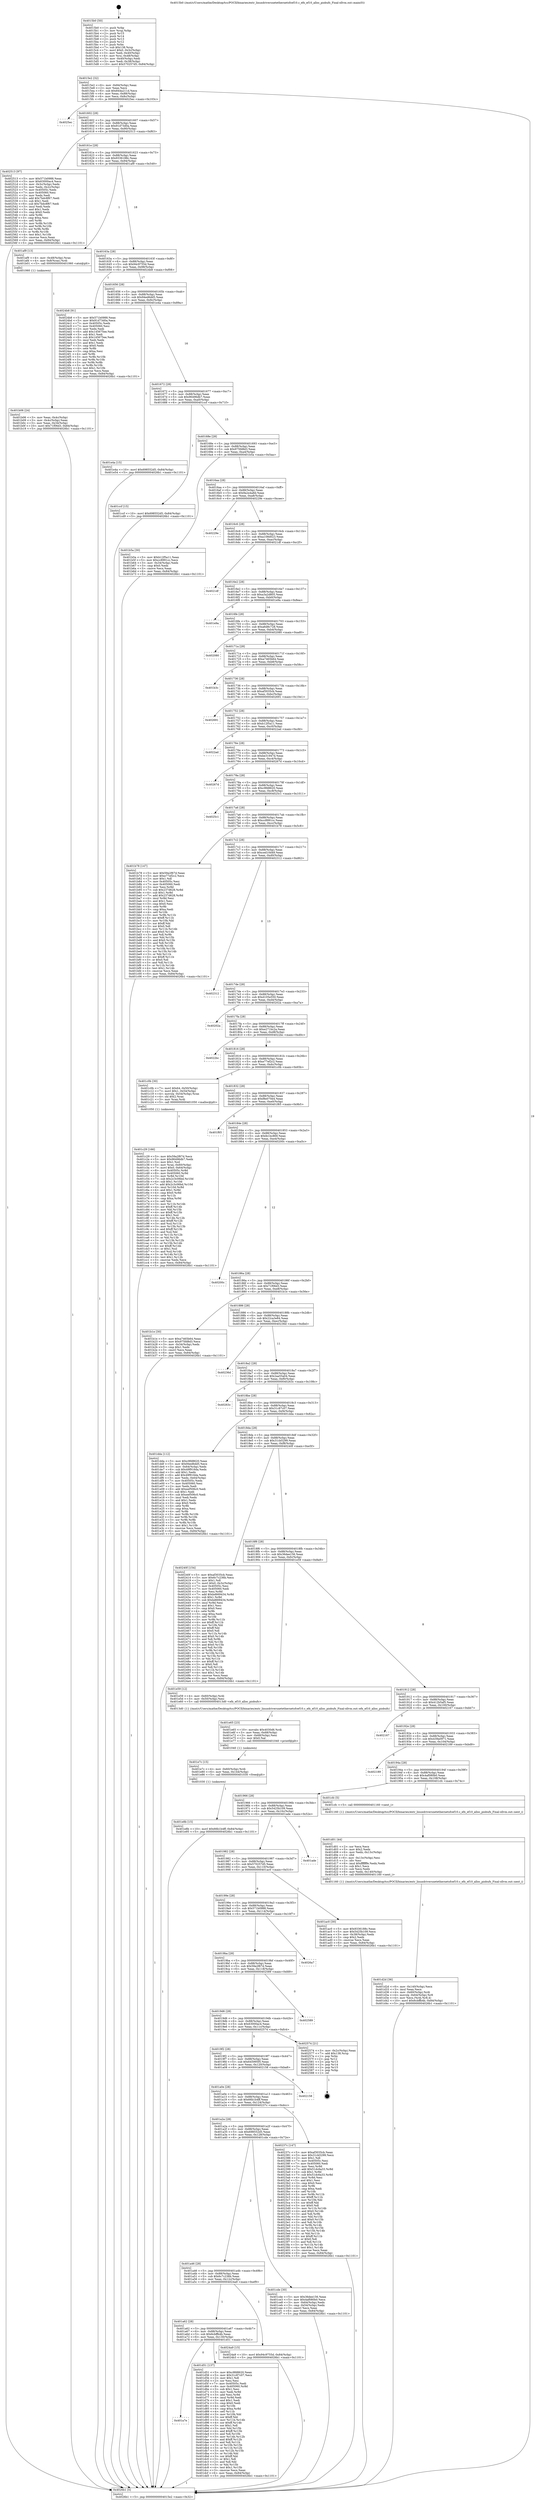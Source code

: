 digraph "0x4015b0" {
  label = "0x4015b0 (/mnt/c/Users/mathe/Desktop/tcc/POCII/binaries/extr_linuxdriversnetethernetsfcef10.c_efx_ef10_alloc_piobufs_Final-ollvm.out::main(0))"
  labelloc = "t"
  node[shape=record]

  Entry [label="",width=0.3,height=0.3,shape=circle,fillcolor=black,style=filled]
  "0x4015e2" [label="{
     0x4015e2 [32]\l
     | [instrs]\l
     &nbsp;&nbsp;0x4015e2 \<+6\>: mov -0x84(%rbp),%eax\l
     &nbsp;&nbsp;0x4015e8 \<+2\>: mov %eax,%ecx\l
     &nbsp;&nbsp;0x4015ea \<+6\>: sub $0x844a211d,%ecx\l
     &nbsp;&nbsp;0x4015f0 \<+6\>: mov %eax,-0x88(%rbp)\l
     &nbsp;&nbsp;0x4015f6 \<+6\>: mov %ecx,-0x8c(%rbp)\l
     &nbsp;&nbsp;0x4015fc \<+6\>: je 00000000004025ec \<main+0x103c\>\l
  }"]
  "0x4025ec" [label="{
     0x4025ec\l
  }", style=dashed]
  "0x401602" [label="{
     0x401602 [28]\l
     | [instrs]\l
     &nbsp;&nbsp;0x401602 \<+5\>: jmp 0000000000401607 \<main+0x57\>\l
     &nbsp;&nbsp;0x401607 \<+6\>: mov -0x88(%rbp),%eax\l
     &nbsp;&nbsp;0x40160d \<+5\>: sub $0x91d73d0a,%eax\l
     &nbsp;&nbsp;0x401612 \<+6\>: mov %eax,-0x90(%rbp)\l
     &nbsp;&nbsp;0x401618 \<+6\>: je 0000000000402513 \<main+0xf63\>\l
  }"]
  Exit [label="",width=0.3,height=0.3,shape=circle,fillcolor=black,style=filled,peripheries=2]
  "0x402513" [label="{
     0x402513 [97]\l
     | [instrs]\l
     &nbsp;&nbsp;0x402513 \<+5\>: mov $0x571b0988,%eax\l
     &nbsp;&nbsp;0x402518 \<+5\>: mov $0x63000ac4,%ecx\l
     &nbsp;&nbsp;0x40251d \<+3\>: mov -0x3c(%rbp),%edx\l
     &nbsp;&nbsp;0x402520 \<+3\>: mov %edx,-0x2c(%rbp)\l
     &nbsp;&nbsp;0x402523 \<+7\>: mov 0x40505c,%edx\l
     &nbsp;&nbsp;0x40252a \<+7\>: mov 0x405060,%esi\l
     &nbsp;&nbsp;0x402531 \<+2\>: mov %edx,%edi\l
     &nbsp;&nbsp;0x402533 \<+6\>: add $0x7bdc8f67,%edi\l
     &nbsp;&nbsp;0x402539 \<+3\>: sub $0x1,%edi\l
     &nbsp;&nbsp;0x40253c \<+6\>: sub $0x7bdc8f67,%edi\l
     &nbsp;&nbsp;0x402542 \<+3\>: imul %edi,%edx\l
     &nbsp;&nbsp;0x402545 \<+3\>: and $0x1,%edx\l
     &nbsp;&nbsp;0x402548 \<+3\>: cmp $0x0,%edx\l
     &nbsp;&nbsp;0x40254b \<+4\>: sete %r8b\l
     &nbsp;&nbsp;0x40254f \<+3\>: cmp $0xa,%esi\l
     &nbsp;&nbsp;0x402552 \<+4\>: setl %r9b\l
     &nbsp;&nbsp;0x402556 \<+3\>: mov %r8b,%r10b\l
     &nbsp;&nbsp;0x402559 \<+3\>: and %r9b,%r10b\l
     &nbsp;&nbsp;0x40255c \<+3\>: xor %r9b,%r8b\l
     &nbsp;&nbsp;0x40255f \<+3\>: or %r8b,%r10b\l
     &nbsp;&nbsp;0x402562 \<+4\>: test $0x1,%r10b\l
     &nbsp;&nbsp;0x402566 \<+3\>: cmovne %ecx,%eax\l
     &nbsp;&nbsp;0x402569 \<+6\>: mov %eax,-0x84(%rbp)\l
     &nbsp;&nbsp;0x40256f \<+5\>: jmp 00000000004026b1 \<main+0x1101\>\l
  }"]
  "0x40161e" [label="{
     0x40161e [28]\l
     | [instrs]\l
     &nbsp;&nbsp;0x40161e \<+5\>: jmp 0000000000401623 \<main+0x73\>\l
     &nbsp;&nbsp;0x401623 \<+6\>: mov -0x88(%rbp),%eax\l
     &nbsp;&nbsp;0x401629 \<+5\>: sub $0x9336188c,%eax\l
     &nbsp;&nbsp;0x40162e \<+6\>: mov %eax,-0x94(%rbp)\l
     &nbsp;&nbsp;0x401634 \<+6\>: je 0000000000401af9 \<main+0x549\>\l
  }"]
  "0x401e8b" [label="{
     0x401e8b [15]\l
     | [instrs]\l
     &nbsp;&nbsp;0x401e8b \<+10\>: movl $0x66b1b4ff,-0x84(%rbp)\l
     &nbsp;&nbsp;0x401e95 \<+5\>: jmp 00000000004026b1 \<main+0x1101\>\l
  }"]
  "0x401af9" [label="{
     0x401af9 [13]\l
     | [instrs]\l
     &nbsp;&nbsp;0x401af9 \<+4\>: mov -0x48(%rbp),%rax\l
     &nbsp;&nbsp;0x401afd \<+4\>: mov 0x8(%rax),%rdi\l
     &nbsp;&nbsp;0x401b01 \<+5\>: call 0000000000401060 \<atoi@plt\>\l
     | [calls]\l
     &nbsp;&nbsp;0x401060 \{1\} (unknown)\l
  }"]
  "0x40163a" [label="{
     0x40163a [28]\l
     | [instrs]\l
     &nbsp;&nbsp;0x40163a \<+5\>: jmp 000000000040163f \<main+0x8f\>\l
     &nbsp;&nbsp;0x40163f \<+6\>: mov -0x88(%rbp),%eax\l
     &nbsp;&nbsp;0x401645 \<+5\>: sub $0x94c9755d,%eax\l
     &nbsp;&nbsp;0x40164a \<+6\>: mov %eax,-0x98(%rbp)\l
     &nbsp;&nbsp;0x401650 \<+6\>: je 00000000004024b8 \<main+0xf08\>\l
  }"]
  "0x401e7c" [label="{
     0x401e7c [15]\l
     | [instrs]\l
     &nbsp;&nbsp;0x401e7c \<+4\>: mov -0x60(%rbp),%rdi\l
     &nbsp;&nbsp;0x401e80 \<+6\>: mov %eax,-0x144(%rbp)\l
     &nbsp;&nbsp;0x401e86 \<+5\>: call 0000000000401030 \<free@plt\>\l
     | [calls]\l
     &nbsp;&nbsp;0x401030 \{1\} (unknown)\l
  }"]
  "0x4024b8" [label="{
     0x4024b8 [91]\l
     | [instrs]\l
     &nbsp;&nbsp;0x4024b8 \<+5\>: mov $0x571b0988,%eax\l
     &nbsp;&nbsp;0x4024bd \<+5\>: mov $0x91d73d0a,%ecx\l
     &nbsp;&nbsp;0x4024c2 \<+7\>: mov 0x40505c,%edx\l
     &nbsp;&nbsp;0x4024c9 \<+7\>: mov 0x405060,%esi\l
     &nbsp;&nbsp;0x4024d0 \<+2\>: mov %edx,%edi\l
     &nbsp;&nbsp;0x4024d2 \<+6\>: add $0x145675ee,%edi\l
     &nbsp;&nbsp;0x4024d8 \<+3\>: sub $0x1,%edi\l
     &nbsp;&nbsp;0x4024db \<+6\>: sub $0x145675ee,%edi\l
     &nbsp;&nbsp;0x4024e1 \<+3\>: imul %edi,%edx\l
     &nbsp;&nbsp;0x4024e4 \<+3\>: and $0x1,%edx\l
     &nbsp;&nbsp;0x4024e7 \<+3\>: cmp $0x0,%edx\l
     &nbsp;&nbsp;0x4024ea \<+4\>: sete %r8b\l
     &nbsp;&nbsp;0x4024ee \<+3\>: cmp $0xa,%esi\l
     &nbsp;&nbsp;0x4024f1 \<+4\>: setl %r9b\l
     &nbsp;&nbsp;0x4024f5 \<+3\>: mov %r8b,%r10b\l
     &nbsp;&nbsp;0x4024f8 \<+3\>: and %r9b,%r10b\l
     &nbsp;&nbsp;0x4024fb \<+3\>: xor %r9b,%r8b\l
     &nbsp;&nbsp;0x4024fe \<+3\>: or %r8b,%r10b\l
     &nbsp;&nbsp;0x402501 \<+4\>: test $0x1,%r10b\l
     &nbsp;&nbsp;0x402505 \<+3\>: cmovne %ecx,%eax\l
     &nbsp;&nbsp;0x402508 \<+6\>: mov %eax,-0x84(%rbp)\l
     &nbsp;&nbsp;0x40250e \<+5\>: jmp 00000000004026b1 \<main+0x1101\>\l
  }"]
  "0x401656" [label="{
     0x401656 [28]\l
     | [instrs]\l
     &nbsp;&nbsp;0x401656 \<+5\>: jmp 000000000040165b \<main+0xab\>\l
     &nbsp;&nbsp;0x40165b \<+6\>: mov -0x88(%rbp),%eax\l
     &nbsp;&nbsp;0x401661 \<+5\>: sub $0x94ed6dd5,%eax\l
     &nbsp;&nbsp;0x401666 \<+6\>: mov %eax,-0x9c(%rbp)\l
     &nbsp;&nbsp;0x40166c \<+6\>: je 0000000000401e4a \<main+0x89a\>\l
  }"]
  "0x401e65" [label="{
     0x401e65 [23]\l
     | [instrs]\l
     &nbsp;&nbsp;0x401e65 \<+10\>: movabs $0x4030d6,%rdi\l
     &nbsp;&nbsp;0x401e6f \<+3\>: mov %eax,-0x68(%rbp)\l
     &nbsp;&nbsp;0x401e72 \<+3\>: mov -0x68(%rbp),%esi\l
     &nbsp;&nbsp;0x401e75 \<+2\>: mov $0x0,%al\l
     &nbsp;&nbsp;0x401e77 \<+5\>: call 0000000000401040 \<printf@plt\>\l
     | [calls]\l
     &nbsp;&nbsp;0x401040 \{1\} (unknown)\l
  }"]
  "0x401e4a" [label="{
     0x401e4a [15]\l
     | [instrs]\l
     &nbsp;&nbsp;0x401e4a \<+10\>: movl $0x698552d5,-0x84(%rbp)\l
     &nbsp;&nbsp;0x401e54 \<+5\>: jmp 00000000004026b1 \<main+0x1101\>\l
  }"]
  "0x401672" [label="{
     0x401672 [28]\l
     | [instrs]\l
     &nbsp;&nbsp;0x401672 \<+5\>: jmp 0000000000401677 \<main+0xc7\>\l
     &nbsp;&nbsp;0x401677 \<+6\>: mov -0x88(%rbp),%eax\l
     &nbsp;&nbsp;0x40167d \<+5\>: sub $0x96496db7,%eax\l
     &nbsp;&nbsp;0x401682 \<+6\>: mov %eax,-0xa0(%rbp)\l
     &nbsp;&nbsp;0x401688 \<+6\>: je 0000000000401ccf \<main+0x71f\>\l
  }"]
  "0x401a7e" [label="{
     0x401a7e\l
  }", style=dashed]
  "0x401ccf" [label="{
     0x401ccf [15]\l
     | [instrs]\l
     &nbsp;&nbsp;0x401ccf \<+10\>: movl $0x698552d5,-0x84(%rbp)\l
     &nbsp;&nbsp;0x401cd9 \<+5\>: jmp 00000000004026b1 \<main+0x1101\>\l
  }"]
  "0x40168e" [label="{
     0x40168e [28]\l
     | [instrs]\l
     &nbsp;&nbsp;0x40168e \<+5\>: jmp 0000000000401693 \<main+0xe3\>\l
     &nbsp;&nbsp;0x401693 \<+6\>: mov -0x88(%rbp),%eax\l
     &nbsp;&nbsp;0x401699 \<+5\>: sub $0x975fd8d3,%eax\l
     &nbsp;&nbsp;0x40169e \<+6\>: mov %eax,-0xa4(%rbp)\l
     &nbsp;&nbsp;0x4016a4 \<+6\>: je 0000000000401b5a \<main+0x5aa\>\l
  }"]
  "0x401d51" [label="{
     0x401d51 [137]\l
     | [instrs]\l
     &nbsp;&nbsp;0x401d51 \<+5\>: mov $0xc9fd8620,%eax\l
     &nbsp;&nbsp;0x401d56 \<+5\>: mov $0x31c87c07,%ecx\l
     &nbsp;&nbsp;0x401d5b \<+2\>: mov $0x1,%dl\l
     &nbsp;&nbsp;0x401d5d \<+2\>: xor %esi,%esi\l
     &nbsp;&nbsp;0x401d5f \<+7\>: mov 0x40505c,%edi\l
     &nbsp;&nbsp;0x401d66 \<+8\>: mov 0x405060,%r8d\l
     &nbsp;&nbsp;0x401d6e \<+3\>: sub $0x1,%esi\l
     &nbsp;&nbsp;0x401d71 \<+3\>: mov %edi,%r9d\l
     &nbsp;&nbsp;0x401d74 \<+3\>: add %esi,%r9d\l
     &nbsp;&nbsp;0x401d77 \<+4\>: imul %r9d,%edi\l
     &nbsp;&nbsp;0x401d7b \<+3\>: and $0x1,%edi\l
     &nbsp;&nbsp;0x401d7e \<+3\>: cmp $0x0,%edi\l
     &nbsp;&nbsp;0x401d81 \<+4\>: sete %r10b\l
     &nbsp;&nbsp;0x401d85 \<+4\>: cmp $0xa,%r8d\l
     &nbsp;&nbsp;0x401d89 \<+4\>: setl %r11b\l
     &nbsp;&nbsp;0x401d8d \<+3\>: mov %r10b,%bl\l
     &nbsp;&nbsp;0x401d90 \<+3\>: xor $0xff,%bl\l
     &nbsp;&nbsp;0x401d93 \<+3\>: mov %r11b,%r14b\l
     &nbsp;&nbsp;0x401d96 \<+4\>: xor $0xff,%r14b\l
     &nbsp;&nbsp;0x401d9a \<+3\>: xor $0x1,%dl\l
     &nbsp;&nbsp;0x401d9d \<+3\>: mov %bl,%r15b\l
     &nbsp;&nbsp;0x401da0 \<+4\>: and $0xff,%r15b\l
     &nbsp;&nbsp;0x401da4 \<+3\>: and %dl,%r10b\l
     &nbsp;&nbsp;0x401da7 \<+3\>: mov %r14b,%r12b\l
     &nbsp;&nbsp;0x401daa \<+4\>: and $0xff,%r12b\l
     &nbsp;&nbsp;0x401dae \<+3\>: and %dl,%r11b\l
     &nbsp;&nbsp;0x401db1 \<+3\>: or %r10b,%r15b\l
     &nbsp;&nbsp;0x401db4 \<+3\>: or %r11b,%r12b\l
     &nbsp;&nbsp;0x401db7 \<+3\>: xor %r12b,%r15b\l
     &nbsp;&nbsp;0x401dba \<+3\>: or %r14b,%bl\l
     &nbsp;&nbsp;0x401dbd \<+3\>: xor $0xff,%bl\l
     &nbsp;&nbsp;0x401dc0 \<+3\>: or $0x1,%dl\l
     &nbsp;&nbsp;0x401dc3 \<+2\>: and %dl,%bl\l
     &nbsp;&nbsp;0x401dc5 \<+3\>: or %bl,%r15b\l
     &nbsp;&nbsp;0x401dc8 \<+4\>: test $0x1,%r15b\l
     &nbsp;&nbsp;0x401dcc \<+3\>: cmovne %ecx,%eax\l
     &nbsp;&nbsp;0x401dcf \<+6\>: mov %eax,-0x84(%rbp)\l
     &nbsp;&nbsp;0x401dd5 \<+5\>: jmp 00000000004026b1 \<main+0x1101\>\l
  }"]
  "0x401b5a" [label="{
     0x401b5a [30]\l
     | [instrs]\l
     &nbsp;&nbsp;0x401b5a \<+5\>: mov $0xb12f5a11,%eax\l
     &nbsp;&nbsp;0x401b5f \<+5\>: mov $0xcc8991cc,%ecx\l
     &nbsp;&nbsp;0x401b64 \<+3\>: mov -0x34(%rbp),%edx\l
     &nbsp;&nbsp;0x401b67 \<+3\>: cmp $0x0,%edx\l
     &nbsp;&nbsp;0x401b6a \<+3\>: cmove %ecx,%eax\l
     &nbsp;&nbsp;0x401b6d \<+6\>: mov %eax,-0x84(%rbp)\l
     &nbsp;&nbsp;0x401b73 \<+5\>: jmp 00000000004026b1 \<main+0x1101\>\l
  }"]
  "0x4016aa" [label="{
     0x4016aa [28]\l
     | [instrs]\l
     &nbsp;&nbsp;0x4016aa \<+5\>: jmp 00000000004016af \<main+0xff\>\l
     &nbsp;&nbsp;0x4016af \<+6\>: mov -0x88(%rbp),%eax\l
     &nbsp;&nbsp;0x4016b5 \<+5\>: sub $0x9a2e4a8d,%eax\l
     &nbsp;&nbsp;0x4016ba \<+6\>: mov %eax,-0xa8(%rbp)\l
     &nbsp;&nbsp;0x4016c0 \<+6\>: je 000000000040229e \<main+0xcee\>\l
  }"]
  "0x401a62" [label="{
     0x401a62 [28]\l
     | [instrs]\l
     &nbsp;&nbsp;0x401a62 \<+5\>: jmp 0000000000401a67 \<main+0x4b7\>\l
     &nbsp;&nbsp;0x401a67 \<+6\>: mov -0x88(%rbp),%eax\l
     &nbsp;&nbsp;0x401a6d \<+5\>: sub $0x6cbffb4b,%eax\l
     &nbsp;&nbsp;0x401a72 \<+6\>: mov %eax,-0x130(%rbp)\l
     &nbsp;&nbsp;0x401a78 \<+6\>: je 0000000000401d51 \<main+0x7a1\>\l
  }"]
  "0x40229e" [label="{
     0x40229e\l
  }", style=dashed]
  "0x4016c6" [label="{
     0x4016c6 [28]\l
     | [instrs]\l
     &nbsp;&nbsp;0x4016c6 \<+5\>: jmp 00000000004016cb \<main+0x11b\>\l
     &nbsp;&nbsp;0x4016cb \<+6\>: mov -0x88(%rbp),%eax\l
     &nbsp;&nbsp;0x4016d1 \<+5\>: sub $0xa108d023,%eax\l
     &nbsp;&nbsp;0x4016d6 \<+6\>: mov %eax,-0xac(%rbp)\l
     &nbsp;&nbsp;0x4016dc \<+6\>: je 00000000004021df \<main+0xc2f\>\l
  }"]
  "0x4024a9" [label="{
     0x4024a9 [15]\l
     | [instrs]\l
     &nbsp;&nbsp;0x4024a9 \<+10\>: movl $0x94c9755d,-0x84(%rbp)\l
     &nbsp;&nbsp;0x4024b3 \<+5\>: jmp 00000000004026b1 \<main+0x1101\>\l
  }"]
  "0x4021df" [label="{
     0x4021df\l
  }", style=dashed]
  "0x4016e2" [label="{
     0x4016e2 [28]\l
     | [instrs]\l
     &nbsp;&nbsp;0x4016e2 \<+5\>: jmp 00000000004016e7 \<main+0x137\>\l
     &nbsp;&nbsp;0x4016e7 \<+6\>: mov -0x88(%rbp),%eax\l
     &nbsp;&nbsp;0x4016ed \<+5\>: sub $0xa3a2d805,%eax\l
     &nbsp;&nbsp;0x4016f2 \<+6\>: mov %eax,-0xb0(%rbp)\l
     &nbsp;&nbsp;0x4016f8 \<+6\>: je 0000000000401e9a \<main+0x8ea\>\l
  }"]
  "0x401d2d" [label="{
     0x401d2d [36]\l
     | [instrs]\l
     &nbsp;&nbsp;0x401d2d \<+6\>: mov -0x140(%rbp),%ecx\l
     &nbsp;&nbsp;0x401d33 \<+3\>: imul %eax,%ecx\l
     &nbsp;&nbsp;0x401d36 \<+4\>: mov -0x60(%rbp),%rdi\l
     &nbsp;&nbsp;0x401d3a \<+4\>: movslq -0x64(%rbp),%r8\l
     &nbsp;&nbsp;0x401d3e \<+4\>: mov %ecx,(%rdi,%r8,4)\l
     &nbsp;&nbsp;0x401d42 \<+10\>: movl $0x6cbffb4b,-0x84(%rbp)\l
     &nbsp;&nbsp;0x401d4c \<+5\>: jmp 00000000004026b1 \<main+0x1101\>\l
  }"]
  "0x401e9a" [label="{
     0x401e9a\l
  }", style=dashed]
  "0x4016fe" [label="{
     0x4016fe [28]\l
     | [instrs]\l
     &nbsp;&nbsp;0x4016fe \<+5\>: jmp 0000000000401703 \<main+0x153\>\l
     &nbsp;&nbsp;0x401703 \<+6\>: mov -0x88(%rbp),%eax\l
     &nbsp;&nbsp;0x401709 \<+5\>: sub $0xa6d8c728,%eax\l
     &nbsp;&nbsp;0x40170e \<+6\>: mov %eax,-0xb4(%rbp)\l
     &nbsp;&nbsp;0x401714 \<+6\>: je 0000000000402080 \<main+0xad0\>\l
  }"]
  "0x401d01" [label="{
     0x401d01 [44]\l
     | [instrs]\l
     &nbsp;&nbsp;0x401d01 \<+2\>: xor %ecx,%ecx\l
     &nbsp;&nbsp;0x401d03 \<+5\>: mov $0x2,%edx\l
     &nbsp;&nbsp;0x401d08 \<+6\>: mov %edx,-0x13c(%rbp)\l
     &nbsp;&nbsp;0x401d0e \<+1\>: cltd\l
     &nbsp;&nbsp;0x401d0f \<+6\>: mov -0x13c(%rbp),%esi\l
     &nbsp;&nbsp;0x401d15 \<+2\>: idiv %esi\l
     &nbsp;&nbsp;0x401d17 \<+6\>: imul $0xfffffffe,%edx,%edx\l
     &nbsp;&nbsp;0x401d1d \<+3\>: sub $0x1,%ecx\l
     &nbsp;&nbsp;0x401d20 \<+2\>: sub %ecx,%edx\l
     &nbsp;&nbsp;0x401d22 \<+6\>: mov %edx,-0x140(%rbp)\l
     &nbsp;&nbsp;0x401d28 \<+5\>: call 0000000000401160 \<next_i\>\l
     | [calls]\l
     &nbsp;&nbsp;0x401160 \{1\} (/mnt/c/Users/mathe/Desktop/tcc/POCII/binaries/extr_linuxdriversnetethernetsfcef10.c_efx_ef10_alloc_piobufs_Final-ollvm.out::next_i)\l
  }"]
  "0x402080" [label="{
     0x402080\l
  }", style=dashed]
  "0x40171a" [label="{
     0x40171a [28]\l
     | [instrs]\l
     &nbsp;&nbsp;0x40171a \<+5\>: jmp 000000000040171f \<main+0x16f\>\l
     &nbsp;&nbsp;0x40171f \<+6\>: mov -0x88(%rbp),%eax\l
     &nbsp;&nbsp;0x401725 \<+5\>: sub $0xa7465b64,%eax\l
     &nbsp;&nbsp;0x40172a \<+6\>: mov %eax,-0xb8(%rbp)\l
     &nbsp;&nbsp;0x401730 \<+6\>: je 0000000000401b3c \<main+0x58c\>\l
  }"]
  "0x401a46" [label="{
     0x401a46 [28]\l
     | [instrs]\l
     &nbsp;&nbsp;0x401a46 \<+5\>: jmp 0000000000401a4b \<main+0x49b\>\l
     &nbsp;&nbsp;0x401a4b \<+6\>: mov -0x88(%rbp),%eax\l
     &nbsp;&nbsp;0x401a51 \<+5\>: sub $0x6c7c236b,%eax\l
     &nbsp;&nbsp;0x401a56 \<+6\>: mov %eax,-0x12c(%rbp)\l
     &nbsp;&nbsp;0x401a5c \<+6\>: je 00000000004024a9 \<main+0xef9\>\l
  }"]
  "0x401b3c" [label="{
     0x401b3c\l
  }", style=dashed]
  "0x401736" [label="{
     0x401736 [28]\l
     | [instrs]\l
     &nbsp;&nbsp;0x401736 \<+5\>: jmp 000000000040173b \<main+0x18b\>\l
     &nbsp;&nbsp;0x40173b \<+6\>: mov -0x88(%rbp),%eax\l
     &nbsp;&nbsp;0x401741 \<+5\>: sub $0xaf3035cb,%eax\l
     &nbsp;&nbsp;0x401746 \<+6\>: mov %eax,-0xbc(%rbp)\l
     &nbsp;&nbsp;0x40174c \<+6\>: je 0000000000402691 \<main+0x10e1\>\l
  }"]
  "0x401cde" [label="{
     0x401cde [30]\l
     | [instrs]\l
     &nbsp;&nbsp;0x401cde \<+5\>: mov $0x36dee156,%eax\l
     &nbsp;&nbsp;0x401ce3 \<+5\>: mov $0x4af080b0,%ecx\l
     &nbsp;&nbsp;0x401ce8 \<+3\>: mov -0x64(%rbp),%edx\l
     &nbsp;&nbsp;0x401ceb \<+3\>: cmp -0x54(%rbp),%edx\l
     &nbsp;&nbsp;0x401cee \<+3\>: cmovl %ecx,%eax\l
     &nbsp;&nbsp;0x401cf1 \<+6\>: mov %eax,-0x84(%rbp)\l
     &nbsp;&nbsp;0x401cf7 \<+5\>: jmp 00000000004026b1 \<main+0x1101\>\l
  }"]
  "0x402691" [label="{
     0x402691\l
  }", style=dashed]
  "0x401752" [label="{
     0x401752 [28]\l
     | [instrs]\l
     &nbsp;&nbsp;0x401752 \<+5\>: jmp 0000000000401757 \<main+0x1a7\>\l
     &nbsp;&nbsp;0x401757 \<+6\>: mov -0x88(%rbp),%eax\l
     &nbsp;&nbsp;0x40175d \<+5\>: sub $0xb12f5a11,%eax\l
     &nbsp;&nbsp;0x401762 \<+6\>: mov %eax,-0xc0(%rbp)\l
     &nbsp;&nbsp;0x401768 \<+6\>: je 00000000004022ad \<main+0xcfd\>\l
  }"]
  "0x401a2a" [label="{
     0x401a2a [28]\l
     | [instrs]\l
     &nbsp;&nbsp;0x401a2a \<+5\>: jmp 0000000000401a2f \<main+0x47f\>\l
     &nbsp;&nbsp;0x401a2f \<+6\>: mov -0x88(%rbp),%eax\l
     &nbsp;&nbsp;0x401a35 \<+5\>: sub $0x698552d5,%eax\l
     &nbsp;&nbsp;0x401a3a \<+6\>: mov %eax,-0x128(%rbp)\l
     &nbsp;&nbsp;0x401a40 \<+6\>: je 0000000000401cde \<main+0x72e\>\l
  }"]
  "0x4022ad" [label="{
     0x4022ad\l
  }", style=dashed]
  "0x40176e" [label="{
     0x40176e [28]\l
     | [instrs]\l
     &nbsp;&nbsp;0x40176e \<+5\>: jmp 0000000000401773 \<main+0x1c3\>\l
     &nbsp;&nbsp;0x401773 \<+6\>: mov -0x88(%rbp),%eax\l
     &nbsp;&nbsp;0x401779 \<+5\>: sub $0xbe31947d,%eax\l
     &nbsp;&nbsp;0x40177e \<+6\>: mov %eax,-0xc4(%rbp)\l
     &nbsp;&nbsp;0x401784 \<+6\>: je 000000000040267d \<main+0x10cd\>\l
  }"]
  "0x40237c" [label="{
     0x40237c [147]\l
     | [instrs]\l
     &nbsp;&nbsp;0x40237c \<+5\>: mov $0xaf3035cb,%eax\l
     &nbsp;&nbsp;0x402381 \<+5\>: mov $0x31cb5299,%ecx\l
     &nbsp;&nbsp;0x402386 \<+2\>: mov $0x1,%dl\l
     &nbsp;&nbsp;0x402388 \<+7\>: mov 0x40505c,%esi\l
     &nbsp;&nbsp;0x40238f \<+7\>: mov 0x405060,%edi\l
     &nbsp;&nbsp;0x402396 \<+3\>: mov %esi,%r8d\l
     &nbsp;&nbsp;0x402399 \<+7\>: add $0x51dc6a33,%r8d\l
     &nbsp;&nbsp;0x4023a0 \<+4\>: sub $0x1,%r8d\l
     &nbsp;&nbsp;0x4023a4 \<+7\>: sub $0x51dc6a33,%r8d\l
     &nbsp;&nbsp;0x4023ab \<+4\>: imul %r8d,%esi\l
     &nbsp;&nbsp;0x4023af \<+3\>: and $0x1,%esi\l
     &nbsp;&nbsp;0x4023b2 \<+3\>: cmp $0x0,%esi\l
     &nbsp;&nbsp;0x4023b5 \<+4\>: sete %r9b\l
     &nbsp;&nbsp;0x4023b9 \<+3\>: cmp $0xa,%edi\l
     &nbsp;&nbsp;0x4023bc \<+4\>: setl %r10b\l
     &nbsp;&nbsp;0x4023c0 \<+3\>: mov %r9b,%r11b\l
     &nbsp;&nbsp;0x4023c3 \<+4\>: xor $0xff,%r11b\l
     &nbsp;&nbsp;0x4023c7 \<+3\>: mov %r10b,%bl\l
     &nbsp;&nbsp;0x4023ca \<+3\>: xor $0xff,%bl\l
     &nbsp;&nbsp;0x4023cd \<+3\>: xor $0x0,%dl\l
     &nbsp;&nbsp;0x4023d0 \<+3\>: mov %r11b,%r14b\l
     &nbsp;&nbsp;0x4023d3 \<+4\>: and $0x0,%r14b\l
     &nbsp;&nbsp;0x4023d7 \<+3\>: and %dl,%r9b\l
     &nbsp;&nbsp;0x4023da \<+3\>: mov %bl,%r15b\l
     &nbsp;&nbsp;0x4023dd \<+4\>: and $0x0,%r15b\l
     &nbsp;&nbsp;0x4023e1 \<+3\>: and %dl,%r10b\l
     &nbsp;&nbsp;0x4023e4 \<+3\>: or %r9b,%r14b\l
     &nbsp;&nbsp;0x4023e7 \<+3\>: or %r10b,%r15b\l
     &nbsp;&nbsp;0x4023ea \<+3\>: xor %r15b,%r14b\l
     &nbsp;&nbsp;0x4023ed \<+3\>: or %bl,%r11b\l
     &nbsp;&nbsp;0x4023f0 \<+4\>: xor $0xff,%r11b\l
     &nbsp;&nbsp;0x4023f4 \<+3\>: or $0x0,%dl\l
     &nbsp;&nbsp;0x4023f7 \<+3\>: and %dl,%r11b\l
     &nbsp;&nbsp;0x4023fa \<+3\>: or %r11b,%r14b\l
     &nbsp;&nbsp;0x4023fd \<+4\>: test $0x1,%r14b\l
     &nbsp;&nbsp;0x402401 \<+3\>: cmovne %ecx,%eax\l
     &nbsp;&nbsp;0x402404 \<+6\>: mov %eax,-0x84(%rbp)\l
     &nbsp;&nbsp;0x40240a \<+5\>: jmp 00000000004026b1 \<main+0x1101\>\l
  }"]
  "0x40267d" [label="{
     0x40267d\l
  }", style=dashed]
  "0x40178a" [label="{
     0x40178a [28]\l
     | [instrs]\l
     &nbsp;&nbsp;0x40178a \<+5\>: jmp 000000000040178f \<main+0x1df\>\l
     &nbsp;&nbsp;0x40178f \<+6\>: mov -0x88(%rbp),%eax\l
     &nbsp;&nbsp;0x401795 \<+5\>: sub $0xc9fd8620,%eax\l
     &nbsp;&nbsp;0x40179a \<+6\>: mov %eax,-0xc8(%rbp)\l
     &nbsp;&nbsp;0x4017a0 \<+6\>: je 00000000004025c1 \<main+0x1011\>\l
  }"]
  "0x401a0e" [label="{
     0x401a0e [28]\l
     | [instrs]\l
     &nbsp;&nbsp;0x401a0e \<+5\>: jmp 0000000000401a13 \<main+0x463\>\l
     &nbsp;&nbsp;0x401a13 \<+6\>: mov -0x88(%rbp),%eax\l
     &nbsp;&nbsp;0x401a19 \<+5\>: sub $0x66b1b4ff,%eax\l
     &nbsp;&nbsp;0x401a1e \<+6\>: mov %eax,-0x124(%rbp)\l
     &nbsp;&nbsp;0x401a24 \<+6\>: je 000000000040237c \<main+0xdcc\>\l
  }"]
  "0x4025c1" [label="{
     0x4025c1\l
  }", style=dashed]
  "0x4017a6" [label="{
     0x4017a6 [28]\l
     | [instrs]\l
     &nbsp;&nbsp;0x4017a6 \<+5\>: jmp 00000000004017ab \<main+0x1fb\>\l
     &nbsp;&nbsp;0x4017ab \<+6\>: mov -0x88(%rbp),%eax\l
     &nbsp;&nbsp;0x4017b1 \<+5\>: sub $0xcc8991cc,%eax\l
     &nbsp;&nbsp;0x4017b6 \<+6\>: mov %eax,-0xcc(%rbp)\l
     &nbsp;&nbsp;0x4017bc \<+6\>: je 0000000000401b78 \<main+0x5c8\>\l
  }"]
  "0x402158" [label="{
     0x402158\l
  }", style=dashed]
  "0x401b78" [label="{
     0x401b78 [147]\l
     | [instrs]\l
     &nbsp;&nbsp;0x401b78 \<+5\>: mov $0x59a2f67d,%eax\l
     &nbsp;&nbsp;0x401b7d \<+5\>: mov $0xe77ef2c2,%ecx\l
     &nbsp;&nbsp;0x401b82 \<+2\>: mov $0x1,%dl\l
     &nbsp;&nbsp;0x401b84 \<+7\>: mov 0x40505c,%esi\l
     &nbsp;&nbsp;0x401b8b \<+7\>: mov 0x405060,%edi\l
     &nbsp;&nbsp;0x401b92 \<+3\>: mov %esi,%r8d\l
     &nbsp;&nbsp;0x401b95 \<+7\>: sub $0x237d628,%r8d\l
     &nbsp;&nbsp;0x401b9c \<+4\>: sub $0x1,%r8d\l
     &nbsp;&nbsp;0x401ba0 \<+7\>: add $0x237d628,%r8d\l
     &nbsp;&nbsp;0x401ba7 \<+4\>: imul %r8d,%esi\l
     &nbsp;&nbsp;0x401bab \<+3\>: and $0x1,%esi\l
     &nbsp;&nbsp;0x401bae \<+3\>: cmp $0x0,%esi\l
     &nbsp;&nbsp;0x401bb1 \<+4\>: sete %r9b\l
     &nbsp;&nbsp;0x401bb5 \<+3\>: cmp $0xa,%edi\l
     &nbsp;&nbsp;0x401bb8 \<+4\>: setl %r10b\l
     &nbsp;&nbsp;0x401bbc \<+3\>: mov %r9b,%r11b\l
     &nbsp;&nbsp;0x401bbf \<+4\>: xor $0xff,%r11b\l
     &nbsp;&nbsp;0x401bc3 \<+3\>: mov %r10b,%bl\l
     &nbsp;&nbsp;0x401bc6 \<+3\>: xor $0xff,%bl\l
     &nbsp;&nbsp;0x401bc9 \<+3\>: xor $0x0,%dl\l
     &nbsp;&nbsp;0x401bcc \<+3\>: mov %r11b,%r14b\l
     &nbsp;&nbsp;0x401bcf \<+4\>: and $0x0,%r14b\l
     &nbsp;&nbsp;0x401bd3 \<+3\>: and %dl,%r9b\l
     &nbsp;&nbsp;0x401bd6 \<+3\>: mov %bl,%r15b\l
     &nbsp;&nbsp;0x401bd9 \<+4\>: and $0x0,%r15b\l
     &nbsp;&nbsp;0x401bdd \<+3\>: and %dl,%r10b\l
     &nbsp;&nbsp;0x401be0 \<+3\>: or %r9b,%r14b\l
     &nbsp;&nbsp;0x401be3 \<+3\>: or %r10b,%r15b\l
     &nbsp;&nbsp;0x401be6 \<+3\>: xor %r15b,%r14b\l
     &nbsp;&nbsp;0x401be9 \<+3\>: or %bl,%r11b\l
     &nbsp;&nbsp;0x401bec \<+4\>: xor $0xff,%r11b\l
     &nbsp;&nbsp;0x401bf0 \<+3\>: or $0x0,%dl\l
     &nbsp;&nbsp;0x401bf3 \<+3\>: and %dl,%r11b\l
     &nbsp;&nbsp;0x401bf6 \<+3\>: or %r11b,%r14b\l
     &nbsp;&nbsp;0x401bf9 \<+4\>: test $0x1,%r14b\l
     &nbsp;&nbsp;0x401bfd \<+3\>: cmovne %ecx,%eax\l
     &nbsp;&nbsp;0x401c00 \<+6\>: mov %eax,-0x84(%rbp)\l
     &nbsp;&nbsp;0x401c06 \<+5\>: jmp 00000000004026b1 \<main+0x1101\>\l
  }"]
  "0x4017c2" [label="{
     0x4017c2 [28]\l
     | [instrs]\l
     &nbsp;&nbsp;0x4017c2 \<+5\>: jmp 00000000004017c7 \<main+0x217\>\l
     &nbsp;&nbsp;0x4017c7 \<+6\>: mov -0x88(%rbp),%eax\l
     &nbsp;&nbsp;0x4017cd \<+5\>: sub $0xced10d49,%eax\l
     &nbsp;&nbsp;0x4017d2 \<+6\>: mov %eax,-0xd0(%rbp)\l
     &nbsp;&nbsp;0x4017d8 \<+6\>: je 0000000000402312 \<main+0xd62\>\l
  }"]
  "0x4019f2" [label="{
     0x4019f2 [28]\l
     | [instrs]\l
     &nbsp;&nbsp;0x4019f2 \<+5\>: jmp 00000000004019f7 \<main+0x447\>\l
     &nbsp;&nbsp;0x4019f7 \<+6\>: mov -0x88(%rbp),%eax\l
     &nbsp;&nbsp;0x4019fd \<+5\>: sub $0x645995f5,%eax\l
     &nbsp;&nbsp;0x401a02 \<+6\>: mov %eax,-0x120(%rbp)\l
     &nbsp;&nbsp;0x401a08 \<+6\>: je 0000000000402158 \<main+0xba8\>\l
  }"]
  "0x402312" [label="{
     0x402312\l
  }", style=dashed]
  "0x4017de" [label="{
     0x4017de [28]\l
     | [instrs]\l
     &nbsp;&nbsp;0x4017de \<+5\>: jmp 00000000004017e3 \<main+0x233\>\l
     &nbsp;&nbsp;0x4017e3 \<+6\>: mov -0x88(%rbp),%eax\l
     &nbsp;&nbsp;0x4017e9 \<+5\>: sub $0xd105e550,%eax\l
     &nbsp;&nbsp;0x4017ee \<+6\>: mov %eax,-0xd4(%rbp)\l
     &nbsp;&nbsp;0x4017f4 \<+6\>: je 000000000040202a \<main+0xa7a\>\l
  }"]
  "0x402574" [label="{
     0x402574 [21]\l
     | [instrs]\l
     &nbsp;&nbsp;0x402574 \<+3\>: mov -0x2c(%rbp),%eax\l
     &nbsp;&nbsp;0x402577 \<+7\>: add $0x138,%rsp\l
     &nbsp;&nbsp;0x40257e \<+1\>: pop %rbx\l
     &nbsp;&nbsp;0x40257f \<+2\>: pop %r12\l
     &nbsp;&nbsp;0x402581 \<+2\>: pop %r13\l
     &nbsp;&nbsp;0x402583 \<+2\>: pop %r14\l
     &nbsp;&nbsp;0x402585 \<+2\>: pop %r15\l
     &nbsp;&nbsp;0x402587 \<+1\>: pop %rbp\l
     &nbsp;&nbsp;0x402588 \<+1\>: ret\l
  }"]
  "0x40202a" [label="{
     0x40202a\l
  }", style=dashed]
  "0x4017fa" [label="{
     0x4017fa [28]\l
     | [instrs]\l
     &nbsp;&nbsp;0x4017fa \<+5\>: jmp 00000000004017ff \<main+0x24f\>\l
     &nbsp;&nbsp;0x4017ff \<+6\>: mov -0x88(%rbp),%eax\l
     &nbsp;&nbsp;0x401805 \<+5\>: sub $0xe271bc2a,%eax\l
     &nbsp;&nbsp;0x40180a \<+6\>: mov %eax,-0xd8(%rbp)\l
     &nbsp;&nbsp;0x401810 \<+6\>: je 00000000004022bc \<main+0xd0c\>\l
  }"]
  "0x4019d6" [label="{
     0x4019d6 [28]\l
     | [instrs]\l
     &nbsp;&nbsp;0x4019d6 \<+5\>: jmp 00000000004019db \<main+0x42b\>\l
     &nbsp;&nbsp;0x4019db \<+6\>: mov -0x88(%rbp),%eax\l
     &nbsp;&nbsp;0x4019e1 \<+5\>: sub $0x63000ac4,%eax\l
     &nbsp;&nbsp;0x4019e6 \<+6\>: mov %eax,-0x11c(%rbp)\l
     &nbsp;&nbsp;0x4019ec \<+6\>: je 0000000000402574 \<main+0xfc4\>\l
  }"]
  "0x4022bc" [label="{
     0x4022bc\l
  }", style=dashed]
  "0x401816" [label="{
     0x401816 [28]\l
     | [instrs]\l
     &nbsp;&nbsp;0x401816 \<+5\>: jmp 000000000040181b \<main+0x26b\>\l
     &nbsp;&nbsp;0x40181b \<+6\>: mov -0x88(%rbp),%eax\l
     &nbsp;&nbsp;0x401821 \<+5\>: sub $0xe77ef2c2,%eax\l
     &nbsp;&nbsp;0x401826 \<+6\>: mov %eax,-0xdc(%rbp)\l
     &nbsp;&nbsp;0x40182c \<+6\>: je 0000000000401c0b \<main+0x65b\>\l
  }"]
  "0x402589" [label="{
     0x402589\l
  }", style=dashed]
  "0x401c0b" [label="{
     0x401c0b [30]\l
     | [instrs]\l
     &nbsp;&nbsp;0x401c0b \<+7\>: movl $0x64,-0x50(%rbp)\l
     &nbsp;&nbsp;0x401c12 \<+7\>: movl $0x1,-0x54(%rbp)\l
     &nbsp;&nbsp;0x401c19 \<+4\>: movslq -0x54(%rbp),%rax\l
     &nbsp;&nbsp;0x401c1d \<+4\>: shl $0x2,%rax\l
     &nbsp;&nbsp;0x401c21 \<+3\>: mov %rax,%rdi\l
     &nbsp;&nbsp;0x401c24 \<+5\>: call 0000000000401050 \<malloc@plt\>\l
     | [calls]\l
     &nbsp;&nbsp;0x401050 \{1\} (unknown)\l
  }"]
  "0x401832" [label="{
     0x401832 [28]\l
     | [instrs]\l
     &nbsp;&nbsp;0x401832 \<+5\>: jmp 0000000000401837 \<main+0x287\>\l
     &nbsp;&nbsp;0x401837 \<+6\>: mov -0x88(%rbp),%eax\l
     &nbsp;&nbsp;0x40183d \<+5\>: sub $0xf8e070e4,%eax\l
     &nbsp;&nbsp;0x401842 \<+6\>: mov %eax,-0xe0(%rbp)\l
     &nbsp;&nbsp;0x401848 \<+6\>: je 0000000000401f65 \<main+0x9b5\>\l
  }"]
  "0x4019ba" [label="{
     0x4019ba [28]\l
     | [instrs]\l
     &nbsp;&nbsp;0x4019ba \<+5\>: jmp 00000000004019bf \<main+0x40f\>\l
     &nbsp;&nbsp;0x4019bf \<+6\>: mov -0x88(%rbp),%eax\l
     &nbsp;&nbsp;0x4019c5 \<+5\>: sub $0x59a2f67d,%eax\l
     &nbsp;&nbsp;0x4019ca \<+6\>: mov %eax,-0x118(%rbp)\l
     &nbsp;&nbsp;0x4019d0 \<+6\>: je 0000000000402589 \<main+0xfd9\>\l
  }"]
  "0x401f65" [label="{
     0x401f65\l
  }", style=dashed]
  "0x40184e" [label="{
     0x40184e [28]\l
     | [instrs]\l
     &nbsp;&nbsp;0x40184e \<+5\>: jmp 0000000000401853 \<main+0x2a3\>\l
     &nbsp;&nbsp;0x401853 \<+6\>: mov -0x88(%rbp),%eax\l
     &nbsp;&nbsp;0x401859 \<+5\>: sub $0xfe1bc869,%eax\l
     &nbsp;&nbsp;0x40185e \<+6\>: mov %eax,-0xe4(%rbp)\l
     &nbsp;&nbsp;0x401864 \<+6\>: je 000000000040200c \<main+0xa5c\>\l
  }"]
  "0x4026a7" [label="{
     0x4026a7\l
  }", style=dashed]
  "0x40200c" [label="{
     0x40200c\l
  }", style=dashed]
  "0x40186a" [label="{
     0x40186a [28]\l
     | [instrs]\l
     &nbsp;&nbsp;0x40186a \<+5\>: jmp 000000000040186f \<main+0x2bf\>\l
     &nbsp;&nbsp;0x40186f \<+6\>: mov -0x88(%rbp),%eax\l
     &nbsp;&nbsp;0x401875 \<+5\>: sub $0x71f06d3,%eax\l
     &nbsp;&nbsp;0x40187a \<+6\>: mov %eax,-0xe8(%rbp)\l
     &nbsp;&nbsp;0x401880 \<+6\>: je 0000000000401b1e \<main+0x56e\>\l
  }"]
  "0x401c29" [label="{
     0x401c29 [166]\l
     | [instrs]\l
     &nbsp;&nbsp;0x401c29 \<+5\>: mov $0x59a2f67d,%ecx\l
     &nbsp;&nbsp;0x401c2e \<+5\>: mov $0x96496db7,%edx\l
     &nbsp;&nbsp;0x401c33 \<+3\>: mov $0x1,%sil\l
     &nbsp;&nbsp;0x401c36 \<+4\>: mov %rax,-0x60(%rbp)\l
     &nbsp;&nbsp;0x401c3a \<+7\>: movl $0x0,-0x64(%rbp)\l
     &nbsp;&nbsp;0x401c41 \<+8\>: mov 0x40505c,%r8d\l
     &nbsp;&nbsp;0x401c49 \<+8\>: mov 0x405060,%r9d\l
     &nbsp;&nbsp;0x401c51 \<+3\>: mov %r8d,%r10d\l
     &nbsp;&nbsp;0x401c54 \<+7\>: sub $0x2c3c06bd,%r10d\l
     &nbsp;&nbsp;0x401c5b \<+4\>: sub $0x1,%r10d\l
     &nbsp;&nbsp;0x401c5f \<+7\>: add $0x2c3c06bd,%r10d\l
     &nbsp;&nbsp;0x401c66 \<+4\>: imul %r10d,%r8d\l
     &nbsp;&nbsp;0x401c6a \<+4\>: and $0x1,%r8d\l
     &nbsp;&nbsp;0x401c6e \<+4\>: cmp $0x0,%r8d\l
     &nbsp;&nbsp;0x401c72 \<+4\>: sete %r11b\l
     &nbsp;&nbsp;0x401c76 \<+4\>: cmp $0xa,%r9d\l
     &nbsp;&nbsp;0x401c7a \<+3\>: setl %bl\l
     &nbsp;&nbsp;0x401c7d \<+3\>: mov %r11b,%r14b\l
     &nbsp;&nbsp;0x401c80 \<+4\>: xor $0xff,%r14b\l
     &nbsp;&nbsp;0x401c84 \<+3\>: mov %bl,%r15b\l
     &nbsp;&nbsp;0x401c87 \<+4\>: xor $0xff,%r15b\l
     &nbsp;&nbsp;0x401c8b \<+4\>: xor $0x1,%sil\l
     &nbsp;&nbsp;0x401c8f \<+3\>: mov %r14b,%r12b\l
     &nbsp;&nbsp;0x401c92 \<+4\>: and $0xff,%r12b\l
     &nbsp;&nbsp;0x401c96 \<+3\>: and %sil,%r11b\l
     &nbsp;&nbsp;0x401c99 \<+3\>: mov %r15b,%r13b\l
     &nbsp;&nbsp;0x401c9c \<+4\>: and $0xff,%r13b\l
     &nbsp;&nbsp;0x401ca0 \<+3\>: and %sil,%bl\l
     &nbsp;&nbsp;0x401ca3 \<+3\>: or %r11b,%r12b\l
     &nbsp;&nbsp;0x401ca6 \<+3\>: or %bl,%r13b\l
     &nbsp;&nbsp;0x401ca9 \<+3\>: xor %r13b,%r12b\l
     &nbsp;&nbsp;0x401cac \<+3\>: or %r15b,%r14b\l
     &nbsp;&nbsp;0x401caf \<+4\>: xor $0xff,%r14b\l
     &nbsp;&nbsp;0x401cb3 \<+4\>: or $0x1,%sil\l
     &nbsp;&nbsp;0x401cb7 \<+3\>: and %sil,%r14b\l
     &nbsp;&nbsp;0x401cba \<+3\>: or %r14b,%r12b\l
     &nbsp;&nbsp;0x401cbd \<+4\>: test $0x1,%r12b\l
     &nbsp;&nbsp;0x401cc1 \<+3\>: cmovne %edx,%ecx\l
     &nbsp;&nbsp;0x401cc4 \<+6\>: mov %ecx,-0x84(%rbp)\l
     &nbsp;&nbsp;0x401cca \<+5\>: jmp 00000000004026b1 \<main+0x1101\>\l
  }"]
  "0x401b1e" [label="{
     0x401b1e [30]\l
     | [instrs]\l
     &nbsp;&nbsp;0x401b1e \<+5\>: mov $0xa7465b64,%eax\l
     &nbsp;&nbsp;0x401b23 \<+5\>: mov $0x975fd8d3,%ecx\l
     &nbsp;&nbsp;0x401b28 \<+3\>: mov -0x34(%rbp),%edx\l
     &nbsp;&nbsp;0x401b2b \<+3\>: cmp $0x1,%edx\l
     &nbsp;&nbsp;0x401b2e \<+3\>: cmovl %ecx,%eax\l
     &nbsp;&nbsp;0x401b31 \<+6\>: mov %eax,-0x84(%rbp)\l
     &nbsp;&nbsp;0x401b37 \<+5\>: jmp 00000000004026b1 \<main+0x1101\>\l
  }"]
  "0x401886" [label="{
     0x401886 [28]\l
     | [instrs]\l
     &nbsp;&nbsp;0x401886 \<+5\>: jmp 000000000040188b \<main+0x2db\>\l
     &nbsp;&nbsp;0x40188b \<+6\>: mov -0x88(%rbp),%eax\l
     &nbsp;&nbsp;0x401891 \<+5\>: sub $0x22ca3e84,%eax\l
     &nbsp;&nbsp;0x401896 \<+6\>: mov %eax,-0xec(%rbp)\l
     &nbsp;&nbsp;0x40189c \<+6\>: je 000000000040236d \<main+0xdbd\>\l
  }"]
  "0x401b06" [label="{
     0x401b06 [24]\l
     | [instrs]\l
     &nbsp;&nbsp;0x401b06 \<+3\>: mov %eax,-0x4c(%rbp)\l
     &nbsp;&nbsp;0x401b09 \<+3\>: mov -0x4c(%rbp),%eax\l
     &nbsp;&nbsp;0x401b0c \<+3\>: mov %eax,-0x34(%rbp)\l
     &nbsp;&nbsp;0x401b0f \<+10\>: movl $0x71f06d3,-0x84(%rbp)\l
     &nbsp;&nbsp;0x401b19 \<+5\>: jmp 00000000004026b1 \<main+0x1101\>\l
  }"]
  "0x40236d" [label="{
     0x40236d\l
  }", style=dashed]
  "0x4018a2" [label="{
     0x4018a2 [28]\l
     | [instrs]\l
     &nbsp;&nbsp;0x4018a2 \<+5\>: jmp 00000000004018a7 \<main+0x2f7\>\l
     &nbsp;&nbsp;0x4018a7 \<+6\>: mov -0x88(%rbp),%eax\l
     &nbsp;&nbsp;0x4018ad \<+5\>: sub $0x2aa55a04,%eax\l
     &nbsp;&nbsp;0x4018b2 \<+6\>: mov %eax,-0xf0(%rbp)\l
     &nbsp;&nbsp;0x4018b8 \<+6\>: je 000000000040263c \<main+0x108c\>\l
  }"]
  "0x4015b0" [label="{
     0x4015b0 [50]\l
     | [instrs]\l
     &nbsp;&nbsp;0x4015b0 \<+1\>: push %rbp\l
     &nbsp;&nbsp;0x4015b1 \<+3\>: mov %rsp,%rbp\l
     &nbsp;&nbsp;0x4015b4 \<+2\>: push %r15\l
     &nbsp;&nbsp;0x4015b6 \<+2\>: push %r14\l
     &nbsp;&nbsp;0x4015b8 \<+2\>: push %r13\l
     &nbsp;&nbsp;0x4015ba \<+2\>: push %r12\l
     &nbsp;&nbsp;0x4015bc \<+1\>: push %rbx\l
     &nbsp;&nbsp;0x4015bd \<+7\>: sub $0x138,%rsp\l
     &nbsp;&nbsp;0x4015c4 \<+7\>: movl $0x0,-0x3c(%rbp)\l
     &nbsp;&nbsp;0x4015cb \<+3\>: mov %edi,-0x40(%rbp)\l
     &nbsp;&nbsp;0x4015ce \<+4\>: mov %rsi,-0x48(%rbp)\l
     &nbsp;&nbsp;0x4015d2 \<+3\>: mov -0x40(%rbp),%edi\l
     &nbsp;&nbsp;0x4015d5 \<+3\>: mov %edi,-0x38(%rbp)\l
     &nbsp;&nbsp;0x4015d8 \<+10\>: movl $0x570257d5,-0x84(%rbp)\l
  }"]
  "0x40263c" [label="{
     0x40263c\l
  }", style=dashed]
  "0x4018be" [label="{
     0x4018be [28]\l
     | [instrs]\l
     &nbsp;&nbsp;0x4018be \<+5\>: jmp 00000000004018c3 \<main+0x313\>\l
     &nbsp;&nbsp;0x4018c3 \<+6\>: mov -0x88(%rbp),%eax\l
     &nbsp;&nbsp;0x4018c9 \<+5\>: sub $0x31c87c07,%eax\l
     &nbsp;&nbsp;0x4018ce \<+6\>: mov %eax,-0xf4(%rbp)\l
     &nbsp;&nbsp;0x4018d4 \<+6\>: je 0000000000401dda \<main+0x82a\>\l
  }"]
  "0x4026b1" [label="{
     0x4026b1 [5]\l
     | [instrs]\l
     &nbsp;&nbsp;0x4026b1 \<+5\>: jmp 00000000004015e2 \<main+0x32\>\l
  }"]
  "0x401dda" [label="{
     0x401dda [112]\l
     | [instrs]\l
     &nbsp;&nbsp;0x401dda \<+5\>: mov $0xc9fd8620,%eax\l
     &nbsp;&nbsp;0x401ddf \<+5\>: mov $0x94ed6dd5,%ecx\l
     &nbsp;&nbsp;0x401de4 \<+3\>: mov -0x64(%rbp),%edx\l
     &nbsp;&nbsp;0x401de7 \<+6\>: sub $0x49f916da,%edx\l
     &nbsp;&nbsp;0x401ded \<+3\>: add $0x1,%edx\l
     &nbsp;&nbsp;0x401df0 \<+6\>: add $0x49f916da,%edx\l
     &nbsp;&nbsp;0x401df6 \<+3\>: mov %edx,-0x64(%rbp)\l
     &nbsp;&nbsp;0x401df9 \<+7\>: mov 0x40505c,%edx\l
     &nbsp;&nbsp;0x401e00 \<+7\>: mov 0x405060,%esi\l
     &nbsp;&nbsp;0x401e07 \<+2\>: mov %edx,%edi\l
     &nbsp;&nbsp;0x401e09 \<+6\>: add $0xeef506c0,%edi\l
     &nbsp;&nbsp;0x401e0f \<+3\>: sub $0x1,%edi\l
     &nbsp;&nbsp;0x401e12 \<+6\>: sub $0xeef506c0,%edi\l
     &nbsp;&nbsp;0x401e18 \<+3\>: imul %edi,%edx\l
     &nbsp;&nbsp;0x401e1b \<+3\>: and $0x1,%edx\l
     &nbsp;&nbsp;0x401e1e \<+3\>: cmp $0x0,%edx\l
     &nbsp;&nbsp;0x401e21 \<+4\>: sete %r8b\l
     &nbsp;&nbsp;0x401e25 \<+3\>: cmp $0xa,%esi\l
     &nbsp;&nbsp;0x401e28 \<+4\>: setl %r9b\l
     &nbsp;&nbsp;0x401e2c \<+3\>: mov %r8b,%r10b\l
     &nbsp;&nbsp;0x401e2f \<+3\>: and %r9b,%r10b\l
     &nbsp;&nbsp;0x401e32 \<+3\>: xor %r9b,%r8b\l
     &nbsp;&nbsp;0x401e35 \<+3\>: or %r8b,%r10b\l
     &nbsp;&nbsp;0x401e38 \<+4\>: test $0x1,%r10b\l
     &nbsp;&nbsp;0x401e3c \<+3\>: cmovne %ecx,%eax\l
     &nbsp;&nbsp;0x401e3f \<+6\>: mov %eax,-0x84(%rbp)\l
     &nbsp;&nbsp;0x401e45 \<+5\>: jmp 00000000004026b1 \<main+0x1101\>\l
  }"]
  "0x4018da" [label="{
     0x4018da [28]\l
     | [instrs]\l
     &nbsp;&nbsp;0x4018da \<+5\>: jmp 00000000004018df \<main+0x32f\>\l
     &nbsp;&nbsp;0x4018df \<+6\>: mov -0x88(%rbp),%eax\l
     &nbsp;&nbsp;0x4018e5 \<+5\>: sub $0x31cb5299,%eax\l
     &nbsp;&nbsp;0x4018ea \<+6\>: mov %eax,-0xf8(%rbp)\l
     &nbsp;&nbsp;0x4018f0 \<+6\>: je 000000000040240f \<main+0xe5f\>\l
  }"]
  "0x40199e" [label="{
     0x40199e [28]\l
     | [instrs]\l
     &nbsp;&nbsp;0x40199e \<+5\>: jmp 00000000004019a3 \<main+0x3f3\>\l
     &nbsp;&nbsp;0x4019a3 \<+6\>: mov -0x88(%rbp),%eax\l
     &nbsp;&nbsp;0x4019a9 \<+5\>: sub $0x571b0988,%eax\l
     &nbsp;&nbsp;0x4019ae \<+6\>: mov %eax,-0x114(%rbp)\l
     &nbsp;&nbsp;0x4019b4 \<+6\>: je 00000000004026a7 \<main+0x10f7\>\l
  }"]
  "0x40240f" [label="{
     0x40240f [154]\l
     | [instrs]\l
     &nbsp;&nbsp;0x40240f \<+5\>: mov $0xaf3035cb,%eax\l
     &nbsp;&nbsp;0x402414 \<+5\>: mov $0x6c7c236b,%ecx\l
     &nbsp;&nbsp;0x402419 \<+2\>: mov $0x1,%dl\l
     &nbsp;&nbsp;0x40241b \<+7\>: movl $0x0,-0x3c(%rbp)\l
     &nbsp;&nbsp;0x402422 \<+7\>: mov 0x40505c,%esi\l
     &nbsp;&nbsp;0x402429 \<+7\>: mov 0x405060,%edi\l
     &nbsp;&nbsp;0x402430 \<+3\>: mov %esi,%r8d\l
     &nbsp;&nbsp;0x402433 \<+7\>: add $0xbd669434,%r8d\l
     &nbsp;&nbsp;0x40243a \<+4\>: sub $0x1,%r8d\l
     &nbsp;&nbsp;0x40243e \<+7\>: sub $0xbd669434,%r8d\l
     &nbsp;&nbsp;0x402445 \<+4\>: imul %r8d,%esi\l
     &nbsp;&nbsp;0x402449 \<+3\>: and $0x1,%esi\l
     &nbsp;&nbsp;0x40244c \<+3\>: cmp $0x0,%esi\l
     &nbsp;&nbsp;0x40244f \<+4\>: sete %r9b\l
     &nbsp;&nbsp;0x402453 \<+3\>: cmp $0xa,%edi\l
     &nbsp;&nbsp;0x402456 \<+4\>: setl %r10b\l
     &nbsp;&nbsp;0x40245a \<+3\>: mov %r9b,%r11b\l
     &nbsp;&nbsp;0x40245d \<+4\>: xor $0xff,%r11b\l
     &nbsp;&nbsp;0x402461 \<+3\>: mov %r10b,%bl\l
     &nbsp;&nbsp;0x402464 \<+3\>: xor $0xff,%bl\l
     &nbsp;&nbsp;0x402467 \<+3\>: xor $0x0,%dl\l
     &nbsp;&nbsp;0x40246a \<+3\>: mov %r11b,%r14b\l
     &nbsp;&nbsp;0x40246d \<+4\>: and $0x0,%r14b\l
     &nbsp;&nbsp;0x402471 \<+3\>: and %dl,%r9b\l
     &nbsp;&nbsp;0x402474 \<+3\>: mov %bl,%r15b\l
     &nbsp;&nbsp;0x402477 \<+4\>: and $0x0,%r15b\l
     &nbsp;&nbsp;0x40247b \<+3\>: and %dl,%r10b\l
     &nbsp;&nbsp;0x40247e \<+3\>: or %r9b,%r14b\l
     &nbsp;&nbsp;0x402481 \<+3\>: or %r10b,%r15b\l
     &nbsp;&nbsp;0x402484 \<+3\>: xor %r15b,%r14b\l
     &nbsp;&nbsp;0x402487 \<+3\>: or %bl,%r11b\l
     &nbsp;&nbsp;0x40248a \<+4\>: xor $0xff,%r11b\l
     &nbsp;&nbsp;0x40248e \<+3\>: or $0x0,%dl\l
     &nbsp;&nbsp;0x402491 \<+3\>: and %dl,%r11b\l
     &nbsp;&nbsp;0x402494 \<+3\>: or %r11b,%r14b\l
     &nbsp;&nbsp;0x402497 \<+4\>: test $0x1,%r14b\l
     &nbsp;&nbsp;0x40249b \<+3\>: cmovne %ecx,%eax\l
     &nbsp;&nbsp;0x40249e \<+6\>: mov %eax,-0x84(%rbp)\l
     &nbsp;&nbsp;0x4024a4 \<+5\>: jmp 00000000004026b1 \<main+0x1101\>\l
  }"]
  "0x4018f6" [label="{
     0x4018f6 [28]\l
     | [instrs]\l
     &nbsp;&nbsp;0x4018f6 \<+5\>: jmp 00000000004018fb \<main+0x34b\>\l
     &nbsp;&nbsp;0x4018fb \<+6\>: mov -0x88(%rbp),%eax\l
     &nbsp;&nbsp;0x401901 \<+5\>: sub $0x36dee156,%eax\l
     &nbsp;&nbsp;0x401906 \<+6\>: mov %eax,-0xfc(%rbp)\l
     &nbsp;&nbsp;0x40190c \<+6\>: je 0000000000401e59 \<main+0x8a9\>\l
  }"]
  "0x401ac0" [label="{
     0x401ac0 [30]\l
     | [instrs]\l
     &nbsp;&nbsp;0x401ac0 \<+5\>: mov $0x9336188c,%eax\l
     &nbsp;&nbsp;0x401ac5 \<+5\>: mov $0x5425b109,%ecx\l
     &nbsp;&nbsp;0x401aca \<+3\>: mov -0x38(%rbp),%edx\l
     &nbsp;&nbsp;0x401acd \<+3\>: cmp $0x2,%edx\l
     &nbsp;&nbsp;0x401ad0 \<+3\>: cmovne %ecx,%eax\l
     &nbsp;&nbsp;0x401ad3 \<+6\>: mov %eax,-0x84(%rbp)\l
     &nbsp;&nbsp;0x401ad9 \<+5\>: jmp 00000000004026b1 \<main+0x1101\>\l
  }"]
  "0x401e59" [label="{
     0x401e59 [12]\l
     | [instrs]\l
     &nbsp;&nbsp;0x401e59 \<+4\>: mov -0x60(%rbp),%rdi\l
     &nbsp;&nbsp;0x401e5d \<+3\>: mov -0x50(%rbp),%esi\l
     &nbsp;&nbsp;0x401e60 \<+5\>: call 00000000004013d0 \<efx_ef10_alloc_piobufs\>\l
     | [calls]\l
     &nbsp;&nbsp;0x4013d0 \{1\} (/mnt/c/Users/mathe/Desktop/tcc/POCII/binaries/extr_linuxdriversnetethernetsfcef10.c_efx_ef10_alloc_piobufs_Final-ollvm.out::efx_ef10_alloc_piobufs)\l
  }"]
  "0x401912" [label="{
     0x401912 [28]\l
     | [instrs]\l
     &nbsp;&nbsp;0x401912 \<+5\>: jmp 0000000000401917 \<main+0x367\>\l
     &nbsp;&nbsp;0x401917 \<+6\>: mov -0x88(%rbp),%eax\l
     &nbsp;&nbsp;0x40191d \<+5\>: sub $0x412b5af5,%eax\l
     &nbsp;&nbsp;0x401922 \<+6\>: mov %eax,-0x100(%rbp)\l
     &nbsp;&nbsp;0x401928 \<+6\>: je 0000000000402167 \<main+0xbb7\>\l
  }"]
  "0x401982" [label="{
     0x401982 [28]\l
     | [instrs]\l
     &nbsp;&nbsp;0x401982 \<+5\>: jmp 0000000000401987 \<main+0x3d7\>\l
     &nbsp;&nbsp;0x401987 \<+6\>: mov -0x88(%rbp),%eax\l
     &nbsp;&nbsp;0x40198d \<+5\>: sub $0x570257d5,%eax\l
     &nbsp;&nbsp;0x401992 \<+6\>: mov %eax,-0x110(%rbp)\l
     &nbsp;&nbsp;0x401998 \<+6\>: je 0000000000401ac0 \<main+0x510\>\l
  }"]
  "0x402167" [label="{
     0x402167\l
  }", style=dashed]
  "0x40192e" [label="{
     0x40192e [28]\l
     | [instrs]\l
     &nbsp;&nbsp;0x40192e \<+5\>: jmp 0000000000401933 \<main+0x383\>\l
     &nbsp;&nbsp;0x401933 \<+6\>: mov -0x88(%rbp),%eax\l
     &nbsp;&nbsp;0x401939 \<+5\>: sub $0x439a0971,%eax\l
     &nbsp;&nbsp;0x40193e \<+6\>: mov %eax,-0x104(%rbp)\l
     &nbsp;&nbsp;0x401944 \<+6\>: je 0000000000402189 \<main+0xbd9\>\l
  }"]
  "0x401ade" [label="{
     0x401ade\l
  }", style=dashed]
  "0x402189" [label="{
     0x402189\l
  }", style=dashed]
  "0x40194a" [label="{
     0x40194a [28]\l
     | [instrs]\l
     &nbsp;&nbsp;0x40194a \<+5\>: jmp 000000000040194f \<main+0x39f\>\l
     &nbsp;&nbsp;0x40194f \<+6\>: mov -0x88(%rbp),%eax\l
     &nbsp;&nbsp;0x401955 \<+5\>: sub $0x4af080b0,%eax\l
     &nbsp;&nbsp;0x40195a \<+6\>: mov %eax,-0x108(%rbp)\l
     &nbsp;&nbsp;0x401960 \<+6\>: je 0000000000401cfc \<main+0x74c\>\l
  }"]
  "0x401966" [label="{
     0x401966 [28]\l
     | [instrs]\l
     &nbsp;&nbsp;0x401966 \<+5\>: jmp 000000000040196b \<main+0x3bb\>\l
     &nbsp;&nbsp;0x40196b \<+6\>: mov -0x88(%rbp),%eax\l
     &nbsp;&nbsp;0x401971 \<+5\>: sub $0x5425b109,%eax\l
     &nbsp;&nbsp;0x401976 \<+6\>: mov %eax,-0x10c(%rbp)\l
     &nbsp;&nbsp;0x40197c \<+6\>: je 0000000000401ade \<main+0x52e\>\l
  }"]
  "0x401cfc" [label="{
     0x401cfc [5]\l
     | [instrs]\l
     &nbsp;&nbsp;0x401cfc \<+5\>: call 0000000000401160 \<next_i\>\l
     | [calls]\l
     &nbsp;&nbsp;0x401160 \{1\} (/mnt/c/Users/mathe/Desktop/tcc/POCII/binaries/extr_linuxdriversnetethernetsfcef10.c_efx_ef10_alloc_piobufs_Final-ollvm.out::next_i)\l
  }"]
  Entry -> "0x4015b0" [label=" 1"]
  "0x4015e2" -> "0x4025ec" [label=" 0"]
  "0x4015e2" -> "0x401602" [label=" 20"]
  "0x402574" -> Exit [label=" 1"]
  "0x401602" -> "0x402513" [label=" 1"]
  "0x401602" -> "0x40161e" [label=" 19"]
  "0x402513" -> "0x4026b1" [label=" 1"]
  "0x40161e" -> "0x401af9" [label=" 1"]
  "0x40161e" -> "0x40163a" [label=" 18"]
  "0x4024b8" -> "0x4026b1" [label=" 1"]
  "0x40163a" -> "0x4024b8" [label=" 1"]
  "0x40163a" -> "0x401656" [label=" 17"]
  "0x4024a9" -> "0x4026b1" [label=" 1"]
  "0x401656" -> "0x401e4a" [label=" 1"]
  "0x401656" -> "0x401672" [label=" 16"]
  "0x40240f" -> "0x4026b1" [label=" 1"]
  "0x401672" -> "0x401ccf" [label=" 1"]
  "0x401672" -> "0x40168e" [label=" 15"]
  "0x40237c" -> "0x4026b1" [label=" 1"]
  "0x40168e" -> "0x401b5a" [label=" 1"]
  "0x40168e" -> "0x4016aa" [label=" 14"]
  "0x401e8b" -> "0x4026b1" [label=" 1"]
  "0x4016aa" -> "0x40229e" [label=" 0"]
  "0x4016aa" -> "0x4016c6" [label=" 14"]
  "0x401e65" -> "0x401e7c" [label=" 1"]
  "0x4016c6" -> "0x4021df" [label=" 0"]
  "0x4016c6" -> "0x4016e2" [label=" 14"]
  "0x401e59" -> "0x401e65" [label=" 1"]
  "0x4016e2" -> "0x401e9a" [label=" 0"]
  "0x4016e2" -> "0x4016fe" [label=" 14"]
  "0x401dda" -> "0x4026b1" [label=" 1"]
  "0x4016fe" -> "0x402080" [label=" 0"]
  "0x4016fe" -> "0x40171a" [label=" 14"]
  "0x401d51" -> "0x4026b1" [label=" 1"]
  "0x40171a" -> "0x401b3c" [label=" 0"]
  "0x40171a" -> "0x401736" [label=" 14"]
  "0x401a62" -> "0x401a7e" [label=" 0"]
  "0x401736" -> "0x402691" [label=" 0"]
  "0x401736" -> "0x401752" [label=" 14"]
  "0x401a62" -> "0x401d51" [label=" 1"]
  "0x401752" -> "0x4022ad" [label=" 0"]
  "0x401752" -> "0x40176e" [label=" 14"]
  "0x401a46" -> "0x401a62" [label=" 1"]
  "0x40176e" -> "0x40267d" [label=" 0"]
  "0x40176e" -> "0x40178a" [label=" 14"]
  "0x401a46" -> "0x4024a9" [label=" 1"]
  "0x40178a" -> "0x4025c1" [label=" 0"]
  "0x40178a" -> "0x4017a6" [label=" 14"]
  "0x401d2d" -> "0x4026b1" [label=" 1"]
  "0x4017a6" -> "0x401b78" [label=" 1"]
  "0x4017a6" -> "0x4017c2" [label=" 13"]
  "0x401d01" -> "0x401d2d" [label=" 1"]
  "0x4017c2" -> "0x402312" [label=" 0"]
  "0x4017c2" -> "0x4017de" [label=" 13"]
  "0x401cde" -> "0x4026b1" [label=" 2"]
  "0x4017de" -> "0x40202a" [label=" 0"]
  "0x4017de" -> "0x4017fa" [label=" 13"]
  "0x401a2a" -> "0x401a46" [label=" 2"]
  "0x4017fa" -> "0x4022bc" [label=" 0"]
  "0x4017fa" -> "0x401816" [label=" 13"]
  "0x401e7c" -> "0x401e8b" [label=" 1"]
  "0x401816" -> "0x401c0b" [label=" 1"]
  "0x401816" -> "0x401832" [label=" 12"]
  "0x401a0e" -> "0x401a2a" [label=" 4"]
  "0x401832" -> "0x401f65" [label=" 0"]
  "0x401832" -> "0x40184e" [label=" 12"]
  "0x401e4a" -> "0x4026b1" [label=" 1"]
  "0x40184e" -> "0x40200c" [label=" 0"]
  "0x40184e" -> "0x40186a" [label=" 12"]
  "0x4019f2" -> "0x401a0e" [label=" 5"]
  "0x40186a" -> "0x401b1e" [label=" 1"]
  "0x40186a" -> "0x401886" [label=" 11"]
  "0x401cfc" -> "0x401d01" [label=" 1"]
  "0x401886" -> "0x40236d" [label=" 0"]
  "0x401886" -> "0x4018a2" [label=" 11"]
  "0x4019d6" -> "0x4019f2" [label=" 5"]
  "0x4018a2" -> "0x40263c" [label=" 0"]
  "0x4018a2" -> "0x4018be" [label=" 11"]
  "0x4019d6" -> "0x402574" [label=" 1"]
  "0x4018be" -> "0x401dda" [label=" 1"]
  "0x4018be" -> "0x4018da" [label=" 10"]
  "0x401a2a" -> "0x401cde" [label=" 2"]
  "0x4018da" -> "0x40240f" [label=" 1"]
  "0x4018da" -> "0x4018f6" [label=" 9"]
  "0x4019ba" -> "0x4019d6" [label=" 6"]
  "0x4018f6" -> "0x401e59" [label=" 1"]
  "0x4018f6" -> "0x401912" [label=" 8"]
  "0x4019ba" -> "0x402589" [label=" 0"]
  "0x401912" -> "0x402167" [label=" 0"]
  "0x401912" -> "0x40192e" [label=" 8"]
  "0x40199e" -> "0x4019ba" [label=" 6"]
  "0x40192e" -> "0x402189" [label=" 0"]
  "0x40192e" -> "0x40194a" [label=" 8"]
  "0x40199e" -> "0x4026a7" [label=" 0"]
  "0x40194a" -> "0x401cfc" [label=" 1"]
  "0x40194a" -> "0x401966" [label=" 7"]
  "0x4019f2" -> "0x402158" [label=" 0"]
  "0x401966" -> "0x401ade" [label=" 0"]
  "0x401966" -> "0x401982" [label=" 7"]
  "0x401a0e" -> "0x40237c" [label=" 1"]
  "0x401982" -> "0x401ac0" [label=" 1"]
  "0x401982" -> "0x40199e" [label=" 6"]
  "0x401ac0" -> "0x4026b1" [label=" 1"]
  "0x4015b0" -> "0x4015e2" [label=" 1"]
  "0x4026b1" -> "0x4015e2" [label=" 19"]
  "0x401af9" -> "0x401b06" [label=" 1"]
  "0x401b06" -> "0x4026b1" [label=" 1"]
  "0x401b1e" -> "0x4026b1" [label=" 1"]
  "0x401b5a" -> "0x4026b1" [label=" 1"]
  "0x401b78" -> "0x4026b1" [label=" 1"]
  "0x401c0b" -> "0x401c29" [label=" 1"]
  "0x401c29" -> "0x4026b1" [label=" 1"]
  "0x401ccf" -> "0x4026b1" [label=" 1"]
}
